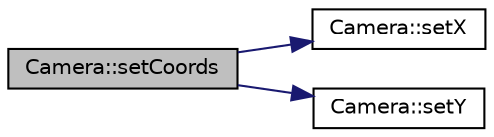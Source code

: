 digraph "Camera::setCoords"
{
  edge [fontname="Helvetica",fontsize="10",labelfontname="Helvetica",labelfontsize="10"];
  node [fontname="Helvetica",fontsize="10",shape=record];
  rankdir="LR";
  Node1 [label="Camera::setCoords",height=0.2,width=0.4,color="black", fillcolor="grey75", style="filled", fontcolor="black"];
  Node1 -> Node2 [color="midnightblue",fontsize="10",style="solid",fontname="Helvetica"];
  Node2 [label="Camera::setX",height=0.2,width=0.4,color="black", fillcolor="white", style="filled",URL="$class_camera.html#aa9f8596fa1f4c04187749024196fc337"];
  Node1 -> Node3 [color="midnightblue",fontsize="10",style="solid",fontname="Helvetica"];
  Node3 [label="Camera::setY",height=0.2,width=0.4,color="black", fillcolor="white", style="filled",URL="$class_camera.html#a17e3fdb2a83f30379f2f8e9dbf9ad66d"];
}
